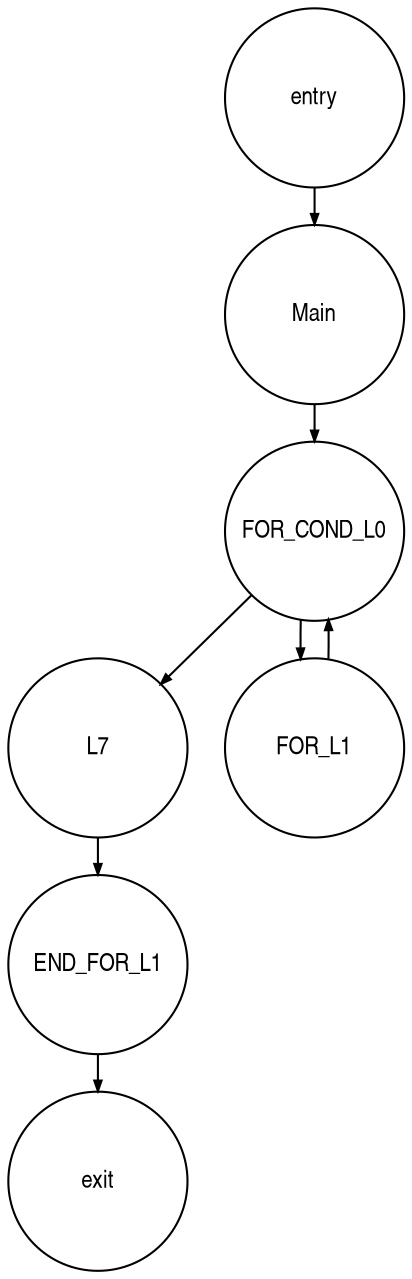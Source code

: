 digraph G {
  ranksep=.25;
  edge [arrowsize=.5]
  node [shape=circle, fontname="ArialNarrow",
        fontsize=12, fixedsize=true, height=1.2];
  entry; Main; FOR_COND_L0; L7; FOR_L1; END_FOR_L1; exit; 
  entry -> Main;
  Main -> FOR_COND_L0;
  FOR_COND_L0 -> L7;
  FOR_COND_L0 -> FOR_L1;
  L7 -> END_FOR_L1;
  FOR_L1 -> FOR_COND_L0;
  END_FOR_L1 -> exit;
}
